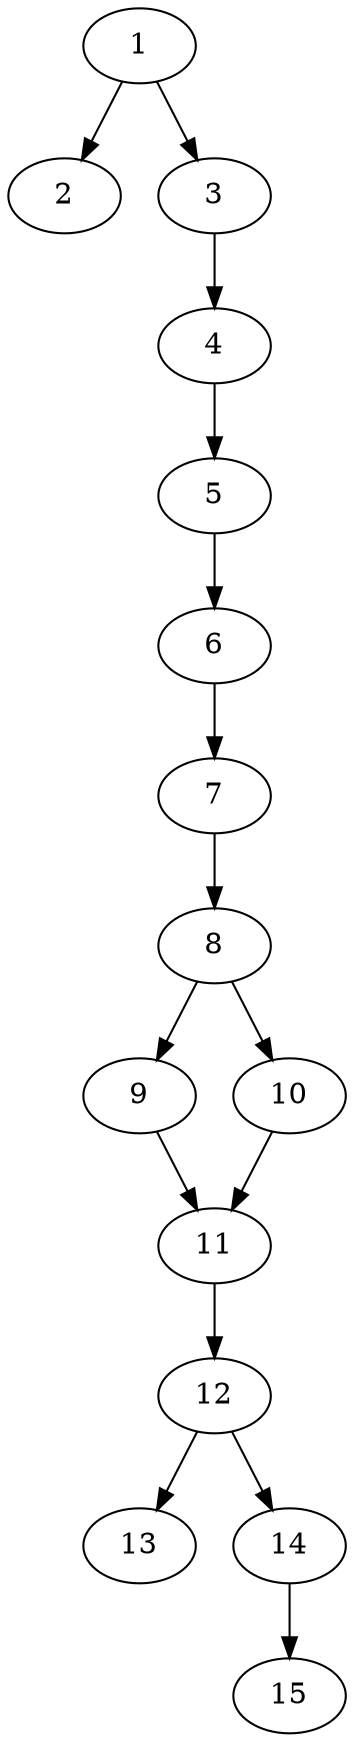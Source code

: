 // DAG automatically generated by daggen at Thu Oct  3 13:59:27 2019
// ./daggen --dot -n 15 --ccr 0.3 --fat 0.3 --regular 0.9 --density 0.6 --mindata 5242880 --maxdata 52428800 
digraph G {
  1 [size="77595307", alpha="0.15", expect_size="23278592"] 
  1 -> 2 [size ="23278592"]
  1 -> 3 [size ="23278592"]
  2 [size="149783893", alpha="0.08", expect_size="44935168"] 
  3 [size="132270080", alpha="0.07", expect_size="39681024"] 
  3 -> 4 [size ="39681024"]
  4 [size="171724800", alpha="0.10", expect_size="51517440"] 
  4 -> 5 [size ="51517440"]
  5 [size="60040533", alpha="0.06", expect_size="18012160"] 
  5 -> 6 [size ="18012160"]
  6 [size="85869227", alpha="0.16", expect_size="25760768"] 
  6 -> 7 [size ="25760768"]
  7 [size="167877973", alpha="0.13", expect_size="50363392"] 
  7 -> 8 [size ="50363392"]
  8 [size="168553813", alpha="0.14", expect_size="50566144"] 
  8 -> 9 [size ="50566144"]
  8 -> 10 [size ="50566144"]
  9 [size="61870080", alpha="0.06", expect_size="18561024"] 
  9 -> 11 [size ="18561024"]
  10 [size="88193707", alpha="0.20", expect_size="26458112"] 
  10 -> 11 [size ="26458112"]
  11 [size="86565547", alpha="0.18", expect_size="25969664"] 
  11 -> 12 [size ="25969664"]
  12 [size="44107093", alpha="0.12", expect_size="13232128"] 
  12 -> 13 [size ="13232128"]
  12 -> 14 [size ="13232128"]
  13 [size="106373120", alpha="0.08", expect_size="31911936"] 
  14 [size="161556480", alpha="0.12", expect_size="48466944"] 
  14 -> 15 [size ="48466944"]
  15 [size="84442453", alpha="0.19", expect_size="25332736"] 
}
